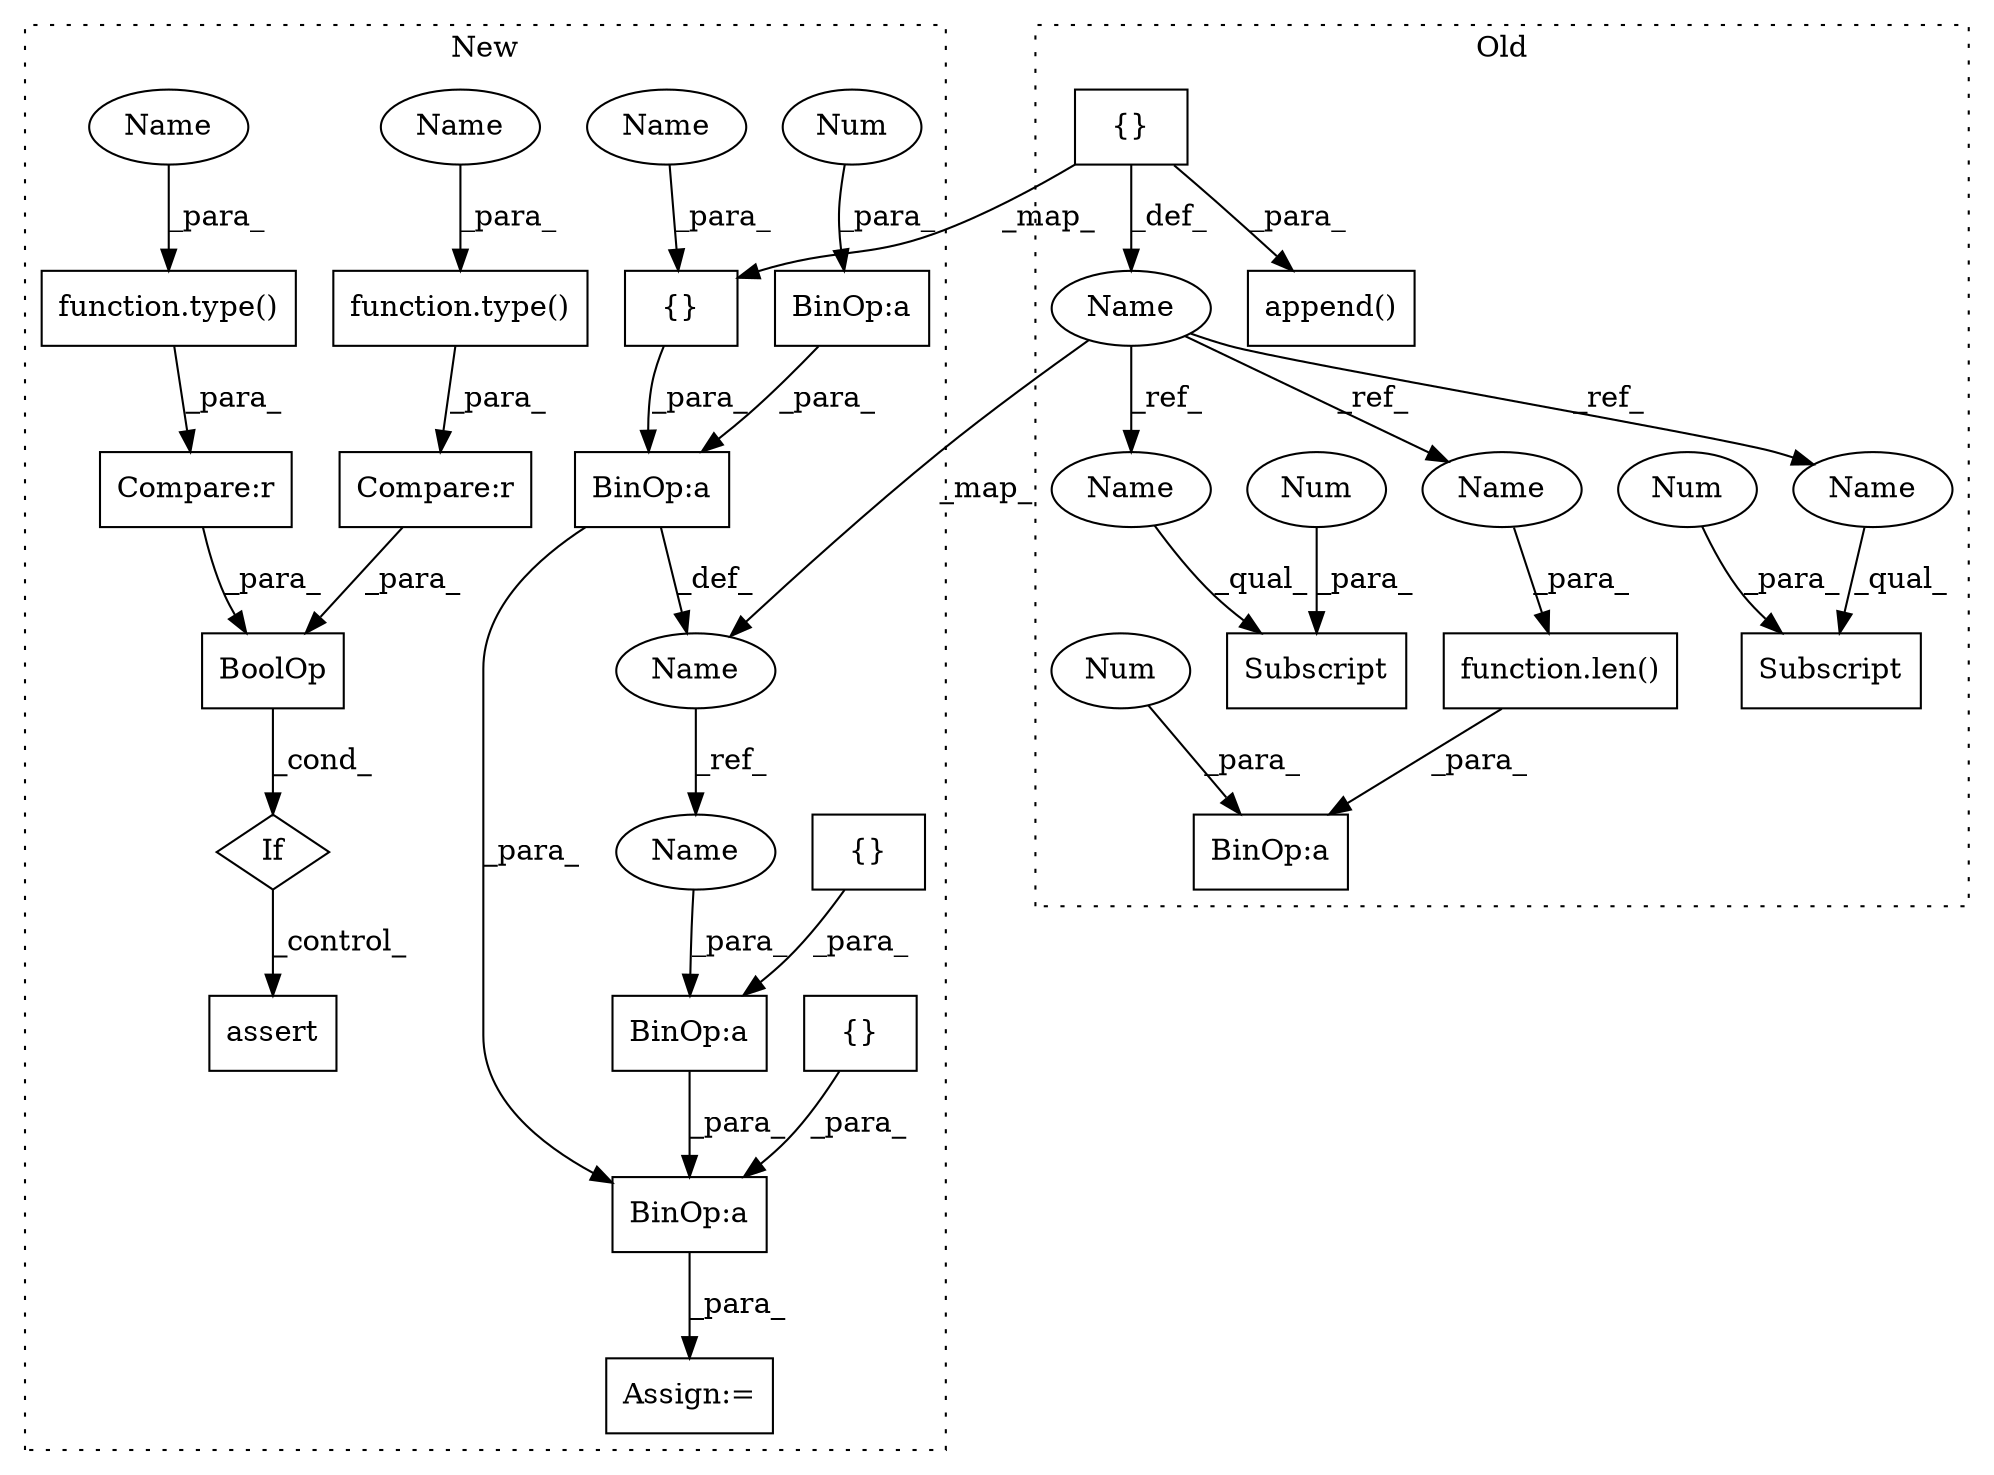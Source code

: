 digraph G {
subgraph cluster0 {
1 [label="Subscript" a="63" s="2510,0" l="19,0" shape="box"];
4 [label="Num" a="76" s="2526" l="2" shape="ellipse"];
9 [label="{}" a="59" s="2035,2051" l="1,0" shape="box"];
13 [label="BinOp:a" a="82" s="2286" l="3" shape="box"];
16 [label="Subscript" a="63" s="2222,0" l="18,0" shape="box"];
17 [label="Name" a="87" s="2017" l="15" shape="ellipse"];
20 [label="Num" a="76" s="2238" l="1" shape="ellipse"];
21 [label="Num" a="76" s="2289" l="1" shape="ellipse"];
24 [label="append()" a="75" s="2481,2544" l="19,1" shape="box"];
27 [label="function.len()" a="75" s="2266,2285" l="4,1" shape="box"];
29 [label="Name" a="87" s="2510" l="15" shape="ellipse"];
30 [label="Name" a="87" s="2270" l="15" shape="ellipse"];
31 [label="Name" a="87" s="2222" l="15" shape="ellipse"];
label = "Old";
style="dotted";
}
subgraph cluster1 {
2 [label="BoolOp" a="72" s="2155" l="63" shape="box"];
3 [label="Compare:r" a="40" s="2155" l="29" shape="box"];
5 [label="Compare:r" a="40" s="2188" l="30" shape="box"];
6 [label="If" a="96" s="2155,2218" l="0,14" shape="diamond"];
7 [label="function.type()" a="75" s="2155,2175" l="5,1" shape="box"];
8 [label="{}" a="59" s="2107,2123" l="1,0" shape="box"];
10 [label="BinOp:a" a="82" s="2372" l="3" shape="box"];
11 [label="BinOp:a" a="82" s="2136" l="3" shape="box"];
12 [label="BinOp:a" a="82" s="2124" l="3" shape="box"];
14 [label="BinOp:a" a="82" s="2360" l="33" shape="box"];
15 [label="{}" a="59" s="2393,2406" l="1,0" shape="box"];
18 [label="Name" a="87" s="2089" l="15" shape="ellipse"];
19 [label="{}" a="59" s="2359,2371" l="1,0" shape="box"];
22 [label="Num" a="76" s="2139" l="1" shape="ellipse"];
23 [label="function.type()" a="75" s="2188,2208" l="5,1" shape="box"];
25 [label="assert" a="65" s="2232" l="7" shape="box"];
26 [label="Assign:=" a="68" s="2356" l="3" shape="box"];
28 [label="Name" a="87" s="2375" l="15" shape="ellipse"];
32 [label="Name" a="87" s="2193" l="15" shape="ellipse"];
33 [label="Name" a="87" s="2160" l="15" shape="ellipse"];
34 [label="Name" a="87" s="2108" l="15" shape="ellipse"];
label = "New";
style="dotted";
}
2 -> 6 [label="_cond_"];
3 -> 2 [label="_para_"];
4 -> 1 [label="_para_"];
5 -> 2 [label="_para_"];
6 -> 25 [label="_control_"];
7 -> 3 [label="_para_"];
8 -> 12 [label="_para_"];
9 -> 17 [label="_def_"];
9 -> 24 [label="_para_"];
9 -> 8 [label="_map_"];
10 -> 14 [label="_para_"];
11 -> 12 [label="_para_"];
12 -> 14 [label="_para_"];
12 -> 18 [label="_def_"];
14 -> 26 [label="_para_"];
15 -> 14 [label="_para_"];
17 -> 29 [label="_ref_"];
17 -> 30 [label="_ref_"];
17 -> 18 [label="_map_"];
17 -> 31 [label="_ref_"];
18 -> 28 [label="_ref_"];
19 -> 10 [label="_para_"];
20 -> 16 [label="_para_"];
21 -> 13 [label="_para_"];
22 -> 11 [label="_para_"];
23 -> 5 [label="_para_"];
27 -> 13 [label="_para_"];
28 -> 10 [label="_para_"];
29 -> 1 [label="_qual_"];
30 -> 27 [label="_para_"];
31 -> 16 [label="_qual_"];
32 -> 23 [label="_para_"];
33 -> 7 [label="_para_"];
34 -> 8 [label="_para_"];
}